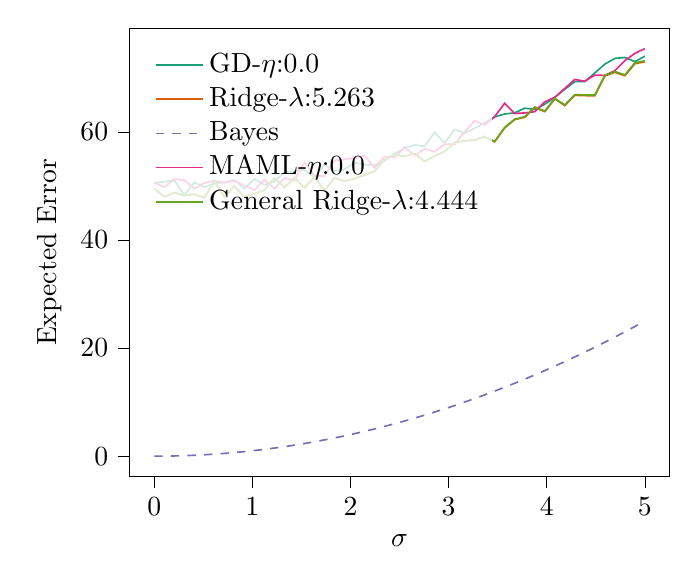 % This file was created with tikzplotlib v0.10.1.
\begin{tikzpicture}

\definecolor{chocolate217952}{RGB}{217,95,2}
\definecolor{darkcyan27158119}{RGB}{27,158,119}
\definecolor{darkgray176}{RGB}{176,176,176}
\definecolor{deeppink23141138}{RGB}{231,41,138}
\definecolor{lightslategray117112179}{RGB}{117,112,179}
\definecolor{olivedrab10216630}{RGB}{102,166,30}

\begin{axis}[
legend cell align={left},
legend style={
  fill opacity=0.8,
  draw opacity=1,
  text opacity=1,
  at={(0.03,0.97)},
  anchor=north west,
  draw=none
},
tick align=outside,
tick pos=left,
x grid style={darkgray176},
xlabel={\(\displaystyle \sigma\)},
xmin=-0.25, xmax=5.25,
xtick style={color=black},
y grid style={darkgray176},
ylabel={Expected Error},
ymin=-3.77, ymax=79.173,
ytick style={color=black}
]
\addplot [semithick, darkcyan27158119]
table {%
0 50.57
0.102 50.767
0.204 51.04
0.306 48.319
0.408 50.642
0.51 49.769
0.612 50.475
0.714 50.656
0.816 51.123
0.918 49.49
1.02 51.302
1.122 50.204
1.224 50.809
1.327 52.513
1.429 52.732
1.531 53.017
1.633 51.496
1.735 53.955
1.837 52.78
1.939 53.082
2.041 54.294
2.143 53.925
2.245 53.811
2.347 54.657
2.449 55.951
2.551 57.005
2.653 57.573
2.755 57.331
2.857 59.922
2.959 57.926
3.061 60.468
3.163 59.765
3.265 60.667
3.367 61.685
3.469 62.76
3.571 63.307
3.673 63.508
3.776 64.388
3.878 64.131
3.98 65.119
4.082 66.379
4.184 67.881
4.286 69.286
4.388 69.31
4.49 70.893
4.592 72.535
4.694 73.586
4.796 73.766
4.898 73.002
5 73.997
};
\addlegendentry{GD-$\eta$:0.0}
\addplot [semithick, chocolate217952]
table {%
0 49.519
0.102 47.982
0.204 48.761
0.306 48.233
0.408 48.484
0.51 47.793
0.612 50.862
0.714 47.992
0.816 49.993
0.918 47.963
1.02 48.609
1.122 49.209
1.224 51.469
1.327 49.732
1.429 51.489
1.531 49.684
1.633 51.608
1.735 49.129
1.837 51.513
1.939 50.873
2.041 51.38
2.143 51.999
2.245 52.701
2.347 54.85
2.449 55.764
2.551 55.451
2.653 55.998
2.755 54.512
2.857 55.494
2.959 56.348
3.061 57.981
3.163 58.313
3.265 58.459
3.367 59.09
3.469 58.158
3.571 60.727
3.673 62.271
3.776 62.693
3.878 64.493
3.98 63.733
4.082 66.092
4.184 64.856
4.286 66.764
4.388 66.699
4.49 66.674
4.592 70.325
4.694 71.018
4.796 70.385
4.898 72.596
5 72.963
};
\addlegendentry{Ridge-$\lambda$:5.263}
\addplot [semithick, lightslategray117112179, dashed]
table {%
0 0
0.102 0.01
0.204 0.042
0.306 0.094
0.408 0.167
0.51 0.26
0.612 0.375
0.714 0.51
0.816 0.666
0.918 0.843
1.02 1.041
1.122 1.26
1.224 1.499
1.327 1.759
1.429 2.04
1.531 2.342
1.633 2.665
1.735 3.009
1.837 3.373
1.939 3.758
2.041 4.164
2.143 4.591
2.245 5.039
2.347 5.507
2.449 5.996
2.551 6.506
2.653 7.037
2.755 7.589
2.857 8.162
2.959 8.755
3.061 9.369
3.163 10.004
3.265 10.66
3.367 11.337
3.469 12.034
3.571 12.752
3.673 13.492
3.776 14.252
3.878 15.032
3.98 15.834
4.082 16.656
4.184 17.499
4.286 18.364
4.388 19.248
4.49 20.154
4.592 21.081
4.694 22.028
4.796 22.996
4.898 23.985
5 24.995
};
\addlegendentry{Bayes}
\addplot [semithick, deeppink23141138]
table {%
0 50.581
0.102 49.764
0.204 51.267
0.306 51.077
0.408 49.465
0.51 50.546
0.612 50.938
0.714 50.571
0.816 50.925
0.918 50.069
1.02 49.218
1.122 51.171
1.224 49.475
1.327 51.465
1.429 50.998
1.531 54.365
1.633 51.85
1.735 51.808
1.837 54.719
1.939 54.928
2.041 55.155
2.143 55.645
2.245 53.33
2.347 55.42
2.449 55.295
2.551 57.144
2.653 55.615
2.755 56.855
2.857 56.32
2.959 57.728
3.061 57.675
3.163 59.989
3.265 62.056
3.367 61.276
3.469 62.81
3.571 65.284
3.673 63.389
3.776 63.504
3.878 63.731
3.98 65.547
4.082 66.394
4.184 68.041
4.286 69.695
4.388 69.372
4.49 70.503
4.592 70.443
4.694 71.319
4.796 73.18
4.898 74.524
5 75.403
};
\addlegendentry{MAML-$\eta$:0.0}
\addplot [semithick, olivedrab10216630]
table {%
0 49.498
0.102 47.962
0.204 48.743
0.306 48.214
0.408 48.464
0.51 47.775
0.612 50.845
0.714 47.977
0.816 49.978
0.918 47.95
1.02 48.597
1.122 49.198
1.224 51.461
1.327 49.726
1.429 51.485
1.531 49.681
1.633 51.609
1.735 49.132
1.837 51.519
1.939 50.882
2.041 51.391
2.143 52.015
2.245 52.72
2.347 54.873
2.449 55.79
2.551 55.481
2.653 56.033
2.755 54.55
2.857 55.537
2.959 56.395
3.061 58.031
3.163 58.372
3.265 58.518
3.367 59.164
3.469 58.234
3.571 60.814
3.673 62.351
3.776 62.785
3.878 64.59
3.98 63.845
4.082 66.204
4.184 64.981
4.286 66.886
4.388 66.831
4.49 66.816
4.592 70.473
4.694 71.166
4.796 70.54
4.898 72.767
5 73.136
};
\addlegendentry{General Ridge-$\lambda$:4.444}
\end{axis}

\end{tikzpicture}
